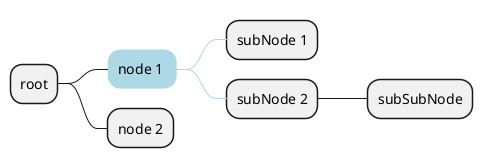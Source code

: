 {
  "sha1": "h6atazeaxzxurjyqo84b2bx3tk9nepb",
  "insertion": {
    "when": "2024-06-03T18:59:29.200Z",
    "url": "https://github.com/plantuml/plantuml/issues/43#issuecomment-588209385",
    "user": "plantuml@gmail.com"
  }
}
@startmindmap
<style>
mindmapDiagram {
  .myStyle {
    BackGroundColor lightblue
    LineColor lightblue
  }
}
</style>
* root
** node 1 <<myStyle>>
*** subNode 1
*** subNode 2
**** subSubNode

** node 2
@endmindmap
